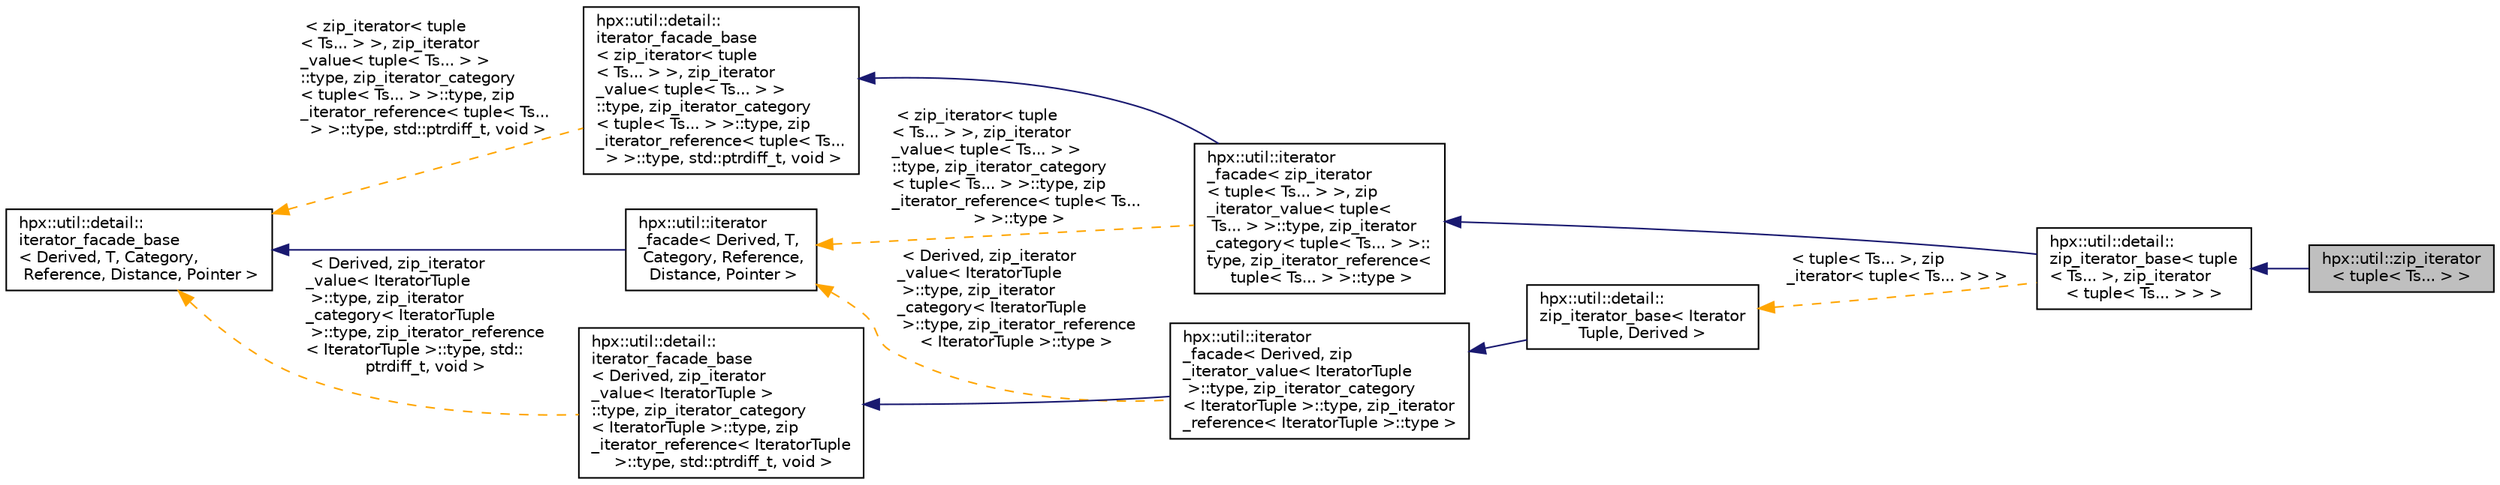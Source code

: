 digraph "hpx::util::zip_iterator&lt; tuple&lt; Ts... &gt; &gt;"
{
  edge [fontname="Helvetica",fontsize="10",labelfontname="Helvetica",labelfontsize="10"];
  node [fontname="Helvetica",fontsize="10",shape=record];
  rankdir="LR";
  Node9 [label="hpx::util::zip_iterator\l\< tuple\< Ts... \> \>",height=0.2,width=0.4,color="black", fillcolor="grey75", style="filled", fontcolor="black"];
  Node10 -> Node9 [dir="back",color="midnightblue",fontsize="10",style="solid",fontname="Helvetica"];
  Node10 [label="hpx::util::detail::\lzip_iterator_base\< tuple\l\< Ts... \>, zip_iterator\l\< tuple\< Ts... \> \> \>",height=0.2,width=0.4,color="black", fillcolor="white", style="filled",URL="$d8/d23/classhpx_1_1util_1_1detail_1_1zip__iterator__base.html"];
  Node11 -> Node10 [dir="back",color="midnightblue",fontsize="10",style="solid",fontname="Helvetica"];
  Node11 [label="hpx::util::iterator\l_facade\< zip_iterator\l\< tuple\< Ts... \> \>, zip\l_iterator_value\< tuple\<\l Ts... \> \>::type, zip_iterator\l_category\< tuple\< Ts... \> \>::\ltype, zip_iterator_reference\<\l tuple\< Ts... \> \>::type \>",height=0.2,width=0.4,color="black", fillcolor="white", style="filled",URL="$db/d7c/structhpx_1_1util_1_1iterator__facade.html"];
  Node12 -> Node11 [dir="back",color="midnightblue",fontsize="10",style="solid",fontname="Helvetica"];
  Node12 [label="hpx::util::detail::\literator_facade_base\l\< zip_iterator\< tuple\l\< Ts... \> \>, zip_iterator\l_value\< tuple\< Ts... \> \>\l::type, zip_iterator_category\l\< tuple\< Ts... \> \>::type, zip\l_iterator_reference\< tuple\< Ts...\l \> \>::type, std::ptrdiff_t, void \>",height=0.2,width=0.4,color="black", fillcolor="white", style="filled",URL="$d5/d11/classhpx_1_1util_1_1detail_1_1iterator__facade__base.html"];
  Node13 -> Node12 [dir="back",color="orange",fontsize="10",style="dashed",label=" \< zip_iterator\< tuple\l\< Ts... \> \>, zip_iterator\l_value\< tuple\< Ts... \> \>\l::type, zip_iterator_category\l\< tuple\< Ts... \> \>::type, zip\l_iterator_reference\< tuple\< Ts...\l \> \>::type, std::ptrdiff_t, void \>" ,fontname="Helvetica"];
  Node13 [label="hpx::util::detail::\literator_facade_base\l\< Derived, T, Category,\l Reference, Distance, Pointer \>",height=0.2,width=0.4,color="black", fillcolor="white", style="filled",URL="$d5/d11/classhpx_1_1util_1_1detail_1_1iterator__facade__base.html"];
  Node14 -> Node11 [dir="back",color="orange",fontsize="10",style="dashed",label=" \< zip_iterator\< tuple\l\< Ts... \> \>, zip_iterator\l_value\< tuple\< Ts... \> \>\l::type, zip_iterator_category\l\< tuple\< Ts... \> \>::type, zip\l_iterator_reference\< tuple\< Ts...\l \> \>::type \>" ,fontname="Helvetica"];
  Node14 [label="hpx::util::iterator\l_facade\< Derived, T,\l Category, Reference,\l Distance, Pointer \>",height=0.2,width=0.4,color="black", fillcolor="white", style="filled",URL="$db/d7c/structhpx_1_1util_1_1iterator__facade.html"];
  Node13 -> Node14 [dir="back",color="midnightblue",fontsize="10",style="solid",fontname="Helvetica"];
  Node15 -> Node10 [dir="back",color="orange",fontsize="10",style="dashed",label=" \< tuple\< Ts... \>, zip\l_iterator\< tuple\< Ts... \> \> \>" ,fontname="Helvetica"];
  Node15 [label="hpx::util::detail::\lzip_iterator_base\< Iterator\lTuple, Derived \>",height=0.2,width=0.4,color="black", fillcolor="white", style="filled",URL="$d8/d23/classhpx_1_1util_1_1detail_1_1zip__iterator__base.html"];
  Node16 -> Node15 [dir="back",color="midnightblue",fontsize="10",style="solid",fontname="Helvetica"];
  Node16 [label="hpx::util::iterator\l_facade\< Derived, zip\l_iterator_value\< IteratorTuple\l \>::type, zip_iterator_category\l\< IteratorTuple \>::type, zip_iterator\l_reference\< IteratorTuple \>::type \>",height=0.2,width=0.4,color="black", fillcolor="white", style="filled",URL="$db/d7c/structhpx_1_1util_1_1iterator__facade.html"];
  Node17 -> Node16 [dir="back",color="midnightblue",fontsize="10",style="solid",fontname="Helvetica"];
  Node17 [label="hpx::util::detail::\literator_facade_base\l\< Derived, zip_iterator\l_value\< IteratorTuple \>\l::type, zip_iterator_category\l\< IteratorTuple \>::type, zip\l_iterator_reference\< IteratorTuple\l \>::type, std::ptrdiff_t, void \>",height=0.2,width=0.4,color="black", fillcolor="white", style="filled",URL="$d5/d11/classhpx_1_1util_1_1detail_1_1iterator__facade__base.html"];
  Node13 -> Node17 [dir="back",color="orange",fontsize="10",style="dashed",label=" \< Derived, zip_iterator\l_value\< IteratorTuple\l \>::type, zip_iterator\l_category\< IteratorTuple\l \>::type, zip_iterator_reference\l\< IteratorTuple \>::type, std::\lptrdiff_t, void \>" ,fontname="Helvetica"];
  Node14 -> Node16 [dir="back",color="orange",fontsize="10",style="dashed",label=" \< Derived, zip_iterator\l_value\< IteratorTuple\l \>::type, zip_iterator\l_category\< IteratorTuple\l \>::type, zip_iterator_reference\l\< IteratorTuple \>::type \>" ,fontname="Helvetica"];
}
